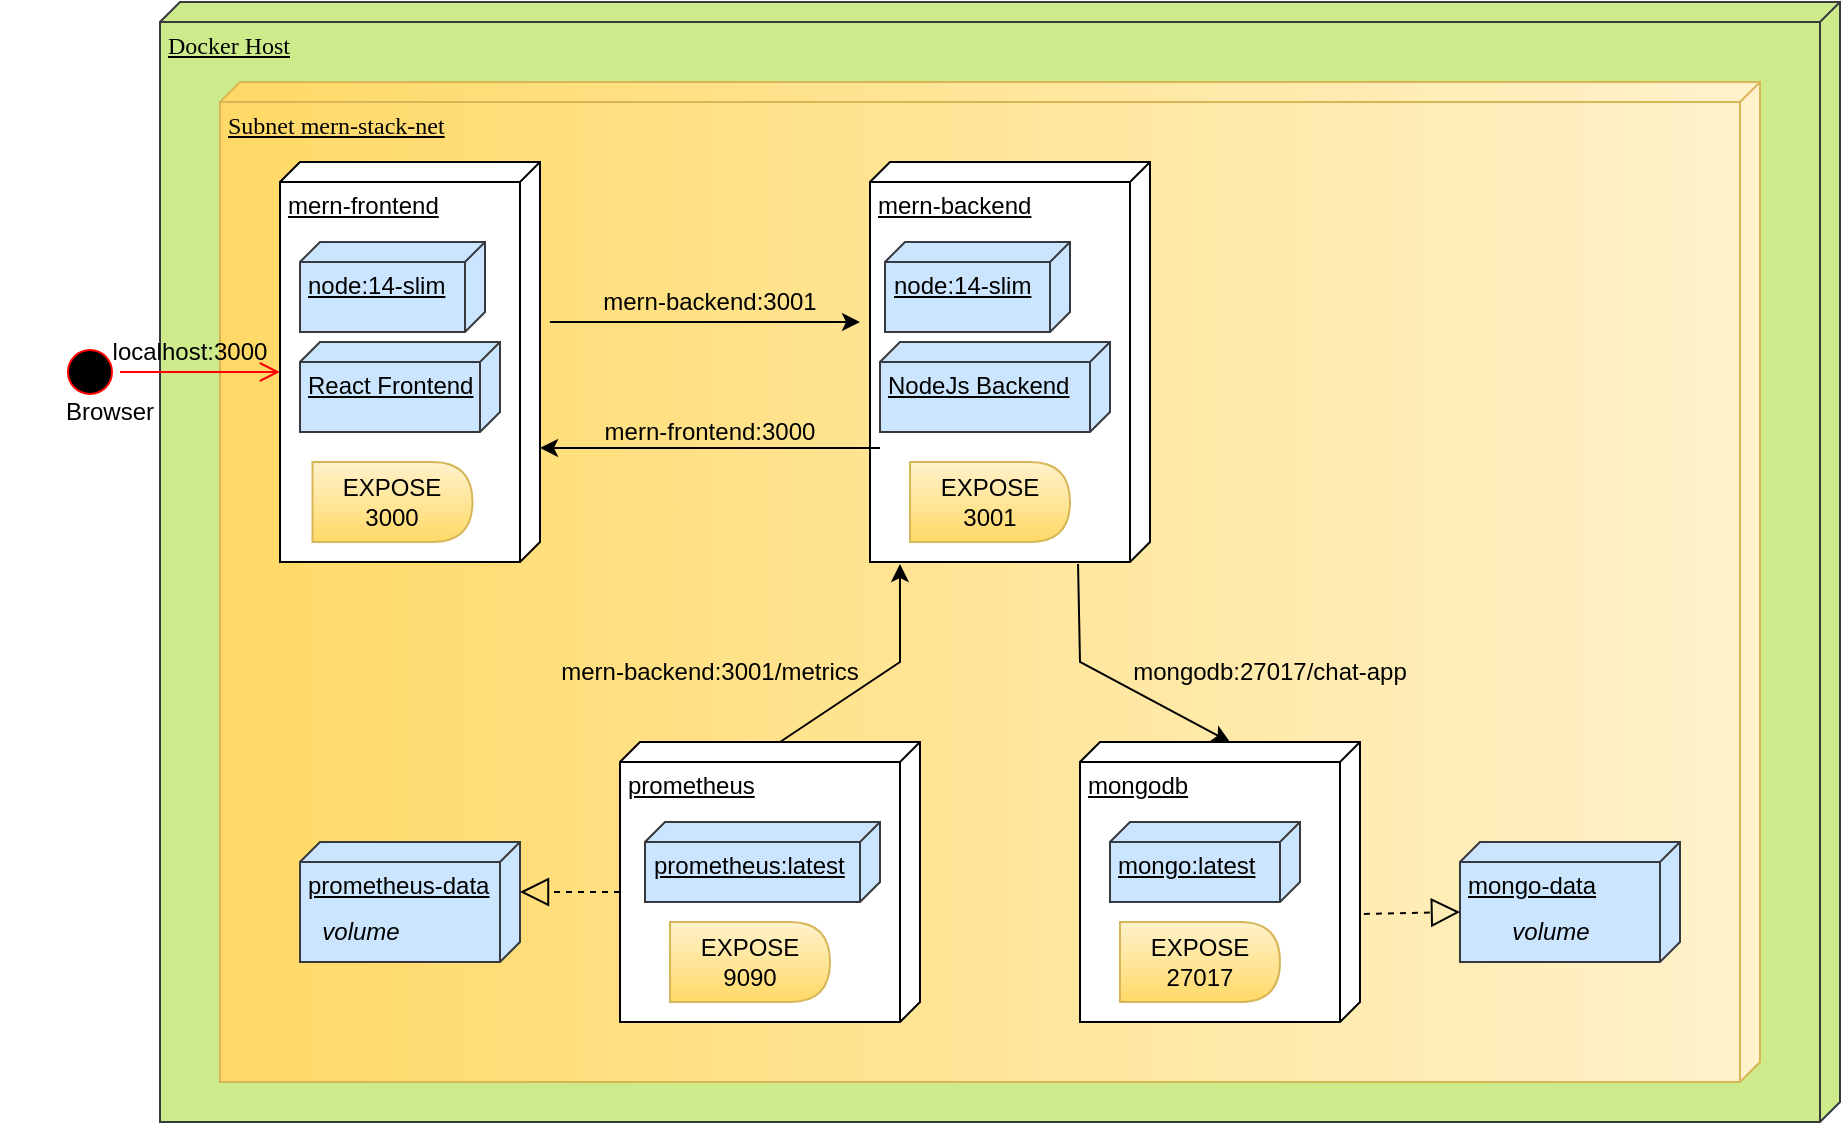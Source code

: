 <mxfile version="20.5.1" type="github">
  <diagram name="Page-1" id="5f0bae14-7c28-e335-631c-24af17079c00">
    <mxGraphModel dx="1381" dy="764" grid="1" gridSize="10" guides="1" tooltips="1" connect="1" arrows="1" fold="1" page="1" pageScale="1" pageWidth="1100" pageHeight="850" background="none" math="0" shadow="0">
      <root>
        <mxCell id="0" />
        <mxCell id="1" parent="0" />
        <mxCell id="39150e848f15840c-1" value="Docker Host" style="verticalAlign=top;align=left;spacingTop=8;spacingLeft=2;spacingRight=12;shape=cube;size=10;direction=south;fontStyle=4;html=1;rounded=0;shadow=0;comic=0;labelBackgroundColor=none;strokeWidth=1;fontFamily=Verdana;fontSize=12;fillColor=#cdeb8b;strokeColor=#36393d;" parent="1" vertex="1">
          <mxGeometry x="100" y="20" width="840" height="560" as="geometry" />
        </mxCell>
        <mxCell id="spupHWkrMuhrxoyX3Kec-63" value="Subnet mern-stack-net" style="verticalAlign=top;align=left;spacingTop=8;spacingLeft=2;spacingRight=12;shape=cube;size=10;direction=south;fontStyle=4;html=1;rounded=0;shadow=0;comic=0;labelBackgroundColor=none;strokeWidth=1;fontFamily=Verdana;fontSize=12;fillColor=#fff2cc;strokeColor=#d6b656;gradientColor=#ffd966;" vertex="1" parent="1">
          <mxGeometry x="130" y="60" width="770" height="500" as="geometry" />
        </mxCell>
        <mxCell id="spupHWkrMuhrxoyX3Kec-8" value="prometheus" style="verticalAlign=top;align=left;spacingTop=8;spacingLeft=2;spacingRight=12;shape=cube;size=10;direction=south;fontStyle=4;html=1;" vertex="1" parent="1">
          <mxGeometry x="330" y="390" width="150" height="140" as="geometry" />
        </mxCell>
        <mxCell id="spupHWkrMuhrxoyX3Kec-9" value="mongodb" style="verticalAlign=top;align=left;spacingTop=8;spacingLeft=2;spacingRight=12;shape=cube;size=10;direction=south;fontStyle=4;html=1;" vertex="1" parent="1">
          <mxGeometry x="560" y="390" width="140" height="140" as="geometry" />
        </mxCell>
        <mxCell id="spupHWkrMuhrxoyX3Kec-10" value="mern-backend" style="verticalAlign=top;align=left;spacingTop=8;spacingLeft=2;spacingRight=12;shape=cube;size=10;direction=south;fontStyle=4;html=1;" vertex="1" parent="1">
          <mxGeometry x="455" y="100" width="140" height="200" as="geometry" />
        </mxCell>
        <mxCell id="spupHWkrMuhrxoyX3Kec-11" value="mern-frontend&lt;br&gt;" style="verticalAlign=top;align=left;spacingTop=8;spacingLeft=2;spacingRight=12;shape=cube;size=10;direction=south;fontStyle=4;html=1;" vertex="1" parent="1">
          <mxGeometry x="160" y="100" width="130" height="200" as="geometry" />
        </mxCell>
        <mxCell id="spupHWkrMuhrxoyX3Kec-16" value="node:14-slim" style="verticalAlign=top;align=left;spacingTop=8;spacingLeft=2;spacingRight=12;shape=cube;size=10;direction=south;fontStyle=4;html=1;fillColor=#cce5ff;strokeColor=#36393d;" vertex="1" parent="1">
          <mxGeometry x="462.5" y="140" width="92.5" height="45" as="geometry" />
        </mxCell>
        <mxCell id="spupHWkrMuhrxoyX3Kec-17" value="prometheus:latest" style="verticalAlign=top;align=left;spacingTop=8;spacingLeft=2;spacingRight=12;shape=cube;size=10;direction=south;fontStyle=4;html=1;fillColor=#cce5ff;strokeColor=#36393d;" vertex="1" parent="1">
          <mxGeometry x="342.5" y="430" width="117.5" height="40" as="geometry" />
        </mxCell>
        <mxCell id="spupHWkrMuhrxoyX3Kec-24" value="mongo:latest" style="verticalAlign=top;align=left;spacingTop=8;spacingLeft=2;spacingRight=12;shape=cube;size=10;direction=south;fontStyle=4;html=1;fillColor=#cce5ff;strokeColor=#36393d;" vertex="1" parent="1">
          <mxGeometry x="575" y="430" width="95" height="40" as="geometry" />
        </mxCell>
        <mxCell id="spupHWkrMuhrxoyX3Kec-26" value="prometheus-data" style="verticalAlign=top;align=left;spacingTop=8;spacingLeft=2;spacingRight=12;shape=cube;size=10;direction=south;fontStyle=4;html=1;fillColor=#cce5ff;strokeColor=#36393d;" vertex="1" parent="1">
          <mxGeometry x="170" y="440" width="110" height="60" as="geometry" />
        </mxCell>
        <mxCell id="spupHWkrMuhrxoyX3Kec-27" value="&lt;i&gt;volume&lt;/i&gt;" style="text;html=1;resizable=0;autosize=1;align=center;verticalAlign=middle;points=[];fillColor=none;strokeColor=none;rounded=0;" vertex="1" parent="1">
          <mxGeometry x="170" y="470" width="60" height="30" as="geometry" />
        </mxCell>
        <mxCell id="spupHWkrMuhrxoyX3Kec-28" value="mongo-data" style="verticalAlign=top;align=left;spacingTop=8;spacingLeft=2;spacingRight=12;shape=cube;size=10;direction=south;fontStyle=4;html=1;fillColor=#cce5ff;strokeColor=#36393d;" vertex="1" parent="1">
          <mxGeometry x="750" y="440" width="110" height="60" as="geometry" />
        </mxCell>
        <mxCell id="spupHWkrMuhrxoyX3Kec-29" value="&lt;i&gt;volume&lt;/i&gt;" style="text;html=1;resizable=0;autosize=1;align=center;verticalAlign=middle;points=[];fillColor=none;strokeColor=none;rounded=0;" vertex="1" parent="1">
          <mxGeometry x="765" y="470" width="60" height="30" as="geometry" />
        </mxCell>
        <mxCell id="spupHWkrMuhrxoyX3Kec-31" value="NodeJs Backend" style="verticalAlign=top;align=left;spacingTop=8;spacingLeft=2;spacingRight=12;shape=cube;size=10;direction=south;fontStyle=4;html=1;fillColor=#cce5ff;strokeColor=#36393d;" vertex="1" parent="1">
          <mxGeometry x="460" y="190" width="115" height="45" as="geometry" />
        </mxCell>
        <mxCell id="spupHWkrMuhrxoyX3Kec-32" value="node:14-slim" style="verticalAlign=top;align=left;spacingTop=8;spacingLeft=2;spacingRight=12;shape=cube;size=10;direction=south;fontStyle=4;html=1;fillColor=#cce5ff;strokeColor=#36393d;" vertex="1" parent="1">
          <mxGeometry x="170" y="140" width="92.5" height="45" as="geometry" />
        </mxCell>
        <mxCell id="spupHWkrMuhrxoyX3Kec-33" value="React Frontend" style="verticalAlign=top;align=left;spacingTop=8;spacingLeft=2;spacingRight=12;shape=cube;size=10;direction=south;fontStyle=4;html=1;fillColor=#cce5ff;strokeColor=#36393d;" vertex="1" parent="1">
          <mxGeometry x="170" y="190" width="100" height="45" as="geometry" />
        </mxCell>
        <mxCell id="spupHWkrMuhrxoyX3Kec-35" value="EXPOSE&lt;br&gt;3000" style="shape=delay;whiteSpace=wrap;html=1;gradientDirection=south;fillColor=#fff2cc;gradientColor=#ffd966;strokeColor=#d6b656;" vertex="1" parent="1">
          <mxGeometry x="176.25" y="250" width="80" height="40" as="geometry" />
        </mxCell>
        <mxCell id="spupHWkrMuhrxoyX3Kec-36" value="EXPOSE&lt;br&gt;3001" style="shape=delay;whiteSpace=wrap;html=1;gradientDirection=south;fillColor=#fff2cc;gradientColor=#ffd966;strokeColor=#d6b656;" vertex="1" parent="1">
          <mxGeometry x="475" y="250" width="80" height="40" as="geometry" />
        </mxCell>
        <mxCell id="spupHWkrMuhrxoyX3Kec-37" value="EXPOSE&lt;br&gt;27017" style="shape=delay;whiteSpace=wrap;html=1;gradientDirection=south;fillColor=#fff2cc;gradientColor=#ffd966;strokeColor=#d6b656;" vertex="1" parent="1">
          <mxGeometry x="580" y="480" width="80" height="40" as="geometry" />
        </mxCell>
        <mxCell id="spupHWkrMuhrxoyX3Kec-38" value="EXPOSE&lt;br&gt;9090" style="shape=delay;whiteSpace=wrap;html=1;gradientDirection=south;fillColor=#fff2cc;gradientColor=#ffd966;strokeColor=#d6b656;" vertex="1" parent="1">
          <mxGeometry x="355" y="480" width="80" height="40" as="geometry" />
        </mxCell>
        <mxCell id="spupHWkrMuhrxoyX3Kec-43" value="" style="endArrow=block;dashed=1;endFill=0;endSize=12;html=1;rounded=0;entryX=0;entryY=0;entryDx=25;entryDy=0;entryPerimeter=0;exitX=0;exitY=0;exitDx=75;exitDy=150;exitPerimeter=0;" edge="1" parent="1" source="spupHWkrMuhrxoyX3Kec-8" target="spupHWkrMuhrxoyX3Kec-26">
          <mxGeometry width="160" relative="1" as="geometry">
            <mxPoint x="490" y="420" as="sourcePoint" />
            <mxPoint x="650" y="420" as="targetPoint" />
          </mxGeometry>
        </mxCell>
        <mxCell id="spupHWkrMuhrxoyX3Kec-44" value="" style="endArrow=block;dashed=1;endFill=0;endSize=12;html=1;rounded=0;entryX=0;entryY=0;entryDx=35;entryDy=110;entryPerimeter=0;exitX=0.614;exitY=-0.014;exitDx=0;exitDy=0;exitPerimeter=0;" edge="1" parent="1" source="spupHWkrMuhrxoyX3Kec-9" target="spupHWkrMuhrxoyX3Kec-28">
          <mxGeometry width="160" relative="1" as="geometry">
            <mxPoint x="840" y="570" as="sourcePoint" />
            <mxPoint x="770" y="570" as="targetPoint" />
          </mxGeometry>
        </mxCell>
        <mxCell id="spupHWkrMuhrxoyX3Kec-50" value="mern-frontend:3000" style="text;html=1;strokeColor=none;fillColor=none;align=center;verticalAlign=middle;whiteSpace=wrap;rounded=0;" vertex="1" parent="1">
          <mxGeometry x="320" y="220" width="110" height="30" as="geometry" />
        </mxCell>
        <mxCell id="spupHWkrMuhrxoyX3Kec-51" value="mern-backend:3001" style="text;html=1;strokeColor=none;fillColor=none;align=center;verticalAlign=middle;whiteSpace=wrap;rounded=0;" vertex="1" parent="1">
          <mxGeometry x="320" y="155" width="110" height="30" as="geometry" />
        </mxCell>
        <mxCell id="spupHWkrMuhrxoyX3Kec-54" value="mern-backend:3001/metrics" style="text;html=1;strokeColor=none;fillColor=none;align=center;verticalAlign=middle;whiteSpace=wrap;rounded=0;" vertex="1" parent="1">
          <mxGeometry x="295" y="340" width="160" height="30" as="geometry" />
        </mxCell>
        <mxCell id="spupHWkrMuhrxoyX3Kec-57" value="mongodb:27017/chat-app" style="text;html=1;strokeColor=none;fillColor=none;align=center;verticalAlign=middle;whiteSpace=wrap;rounded=0;" vertex="1" parent="1">
          <mxGeometry x="575" y="340" width="160" height="30" as="geometry" />
        </mxCell>
        <mxCell id="spupHWkrMuhrxoyX3Kec-58" value="" style="endArrow=classic;html=1;rounded=0;exitX=0;exitY=0;exitDx=0;exitDy=70;exitPerimeter=0;entryX=1.005;entryY=0.893;entryDx=0;entryDy=0;entryPerimeter=0;" edge="1" parent="1" source="spupHWkrMuhrxoyX3Kec-8" target="spupHWkrMuhrxoyX3Kec-10">
          <mxGeometry width="50" height="50" relative="1" as="geometry">
            <mxPoint x="540" y="430" as="sourcePoint" />
            <mxPoint x="590" y="380" as="targetPoint" />
            <Array as="points">
              <mxPoint x="470" y="350" />
            </Array>
          </mxGeometry>
        </mxCell>
        <mxCell id="spupHWkrMuhrxoyX3Kec-59" value="" style="endArrow=classic;html=1;rounded=0;exitX=1.005;exitY=0.257;exitDx=0;exitDy=0;exitPerimeter=0;entryX=0;entryY=0;entryDx=0;entryDy=65;entryPerimeter=0;" edge="1" parent="1" source="spupHWkrMuhrxoyX3Kec-10" target="spupHWkrMuhrxoyX3Kec-9">
          <mxGeometry width="50" height="50" relative="1" as="geometry">
            <mxPoint x="500" y="425" as="sourcePoint" />
            <mxPoint x="559.98" y="336" as="targetPoint" />
            <Array as="points">
              <mxPoint x="560" y="350" />
            </Array>
          </mxGeometry>
        </mxCell>
        <mxCell id="spupHWkrMuhrxoyX3Kec-60" value="" style="endArrow=classic;html=1;rounded=0;entryX=0.715;entryY=0;entryDx=0;entryDy=0;entryPerimeter=0;" edge="1" parent="1" target="spupHWkrMuhrxoyX3Kec-11">
          <mxGeometry width="50" height="50" relative="1" as="geometry">
            <mxPoint x="460" y="243" as="sourcePoint" />
            <mxPoint x="350" y="270" as="targetPoint" />
          </mxGeometry>
        </mxCell>
        <mxCell id="spupHWkrMuhrxoyX3Kec-61" value="" style="endArrow=classic;html=1;rounded=0;exitX=0.4;exitY=-0.038;exitDx=0;exitDy=0;exitPerimeter=0;" edge="1" parent="1" source="spupHWkrMuhrxoyX3Kec-11">
          <mxGeometry width="50" height="50" relative="1" as="geometry">
            <mxPoint x="512.5" y="200" as="sourcePoint" />
            <mxPoint x="450" y="180" as="targetPoint" />
          </mxGeometry>
        </mxCell>
        <mxCell id="spupHWkrMuhrxoyX3Kec-65" value="" style="ellipse;html=1;shape=startState;fillColor=#000000;strokeColor=#ff0000;" vertex="1" parent="1">
          <mxGeometry x="50" y="190" width="30" height="30" as="geometry" />
        </mxCell>
        <mxCell id="spupHWkrMuhrxoyX3Kec-66" value="" style="edgeStyle=orthogonalEdgeStyle;html=1;verticalAlign=bottom;endArrow=open;endSize=8;strokeColor=#ff0000;rounded=0;entryX=0;entryY=0;entryDx=105;entryDy=130;entryPerimeter=0;" edge="1" source="spupHWkrMuhrxoyX3Kec-65" parent="1" target="spupHWkrMuhrxoyX3Kec-11">
          <mxGeometry relative="1" as="geometry">
            <mxPoint x="55" y="355" as="targetPoint" />
            <Array as="points">
              <mxPoint x="100" y="205" />
              <mxPoint x="100" y="205" />
            </Array>
          </mxGeometry>
        </mxCell>
        <mxCell id="spupHWkrMuhrxoyX3Kec-67" value="localhost:3000" style="text;html=1;strokeColor=none;fillColor=none;align=center;verticalAlign=middle;whiteSpace=wrap;rounded=0;" vertex="1" parent="1">
          <mxGeometry x="60" y="180" width="110" height="30" as="geometry" />
        </mxCell>
        <mxCell id="spupHWkrMuhrxoyX3Kec-68" value="Browser" style="text;html=1;strokeColor=none;fillColor=none;align=center;verticalAlign=middle;whiteSpace=wrap;rounded=0;" vertex="1" parent="1">
          <mxGeometry x="20" y="210" width="110" height="30" as="geometry" />
        </mxCell>
      </root>
    </mxGraphModel>
  </diagram>
</mxfile>
